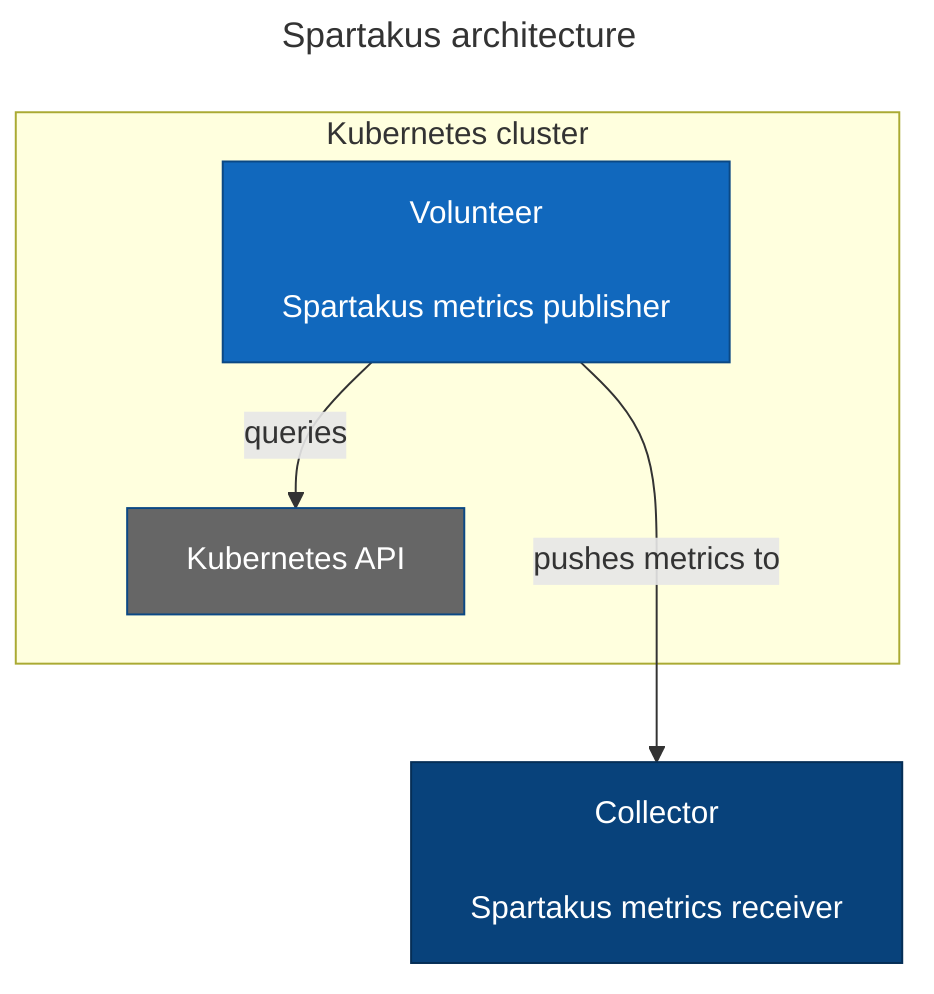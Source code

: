 ---
title: Spartakus architecture
---

flowchart TD
  S["Volunteer\n\nSpartakus metrics publisher"]
  C["Collector\n\nSpartakus metrics receiver"]
  K["Kubernetes API"]

  subgraph Kubernetes cluster
    S --> |queries| K
  end
  S ---> |pushes metrics to| C

  classDef focusSystem      fill:#1168bd,stroke:#0b4884,color:#ffffff
  classDef supportingSystem fill:#666,stroke:#0b4884,color:#ffffff
  classDef consumingSystem  fill:#08427b,stroke:#052e56,color:#ffffff

  class S focusSystem
  class C consumingSystem
  class K supportingSystem